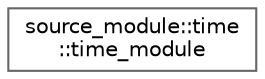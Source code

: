 digraph "类继承关系图"
{
 // LATEX_PDF_SIZE
  bgcolor="transparent";
  edge [fontname=Helvetica,fontsize=10,labelfontname=Helvetica,labelfontsize=10];
  node [fontname=Helvetica,fontsize=10,shape=box,height=0.2,width=0.4];
  rankdir="LR";
  Node0 [id="Node000000",label="source_module::time\l::time_module",height=0.2,width=0.4,color="grey40", fillcolor="white", style="filled",URL="$classsource__module_1_1time_1_1time__module.html",tooltip=" "];
}
